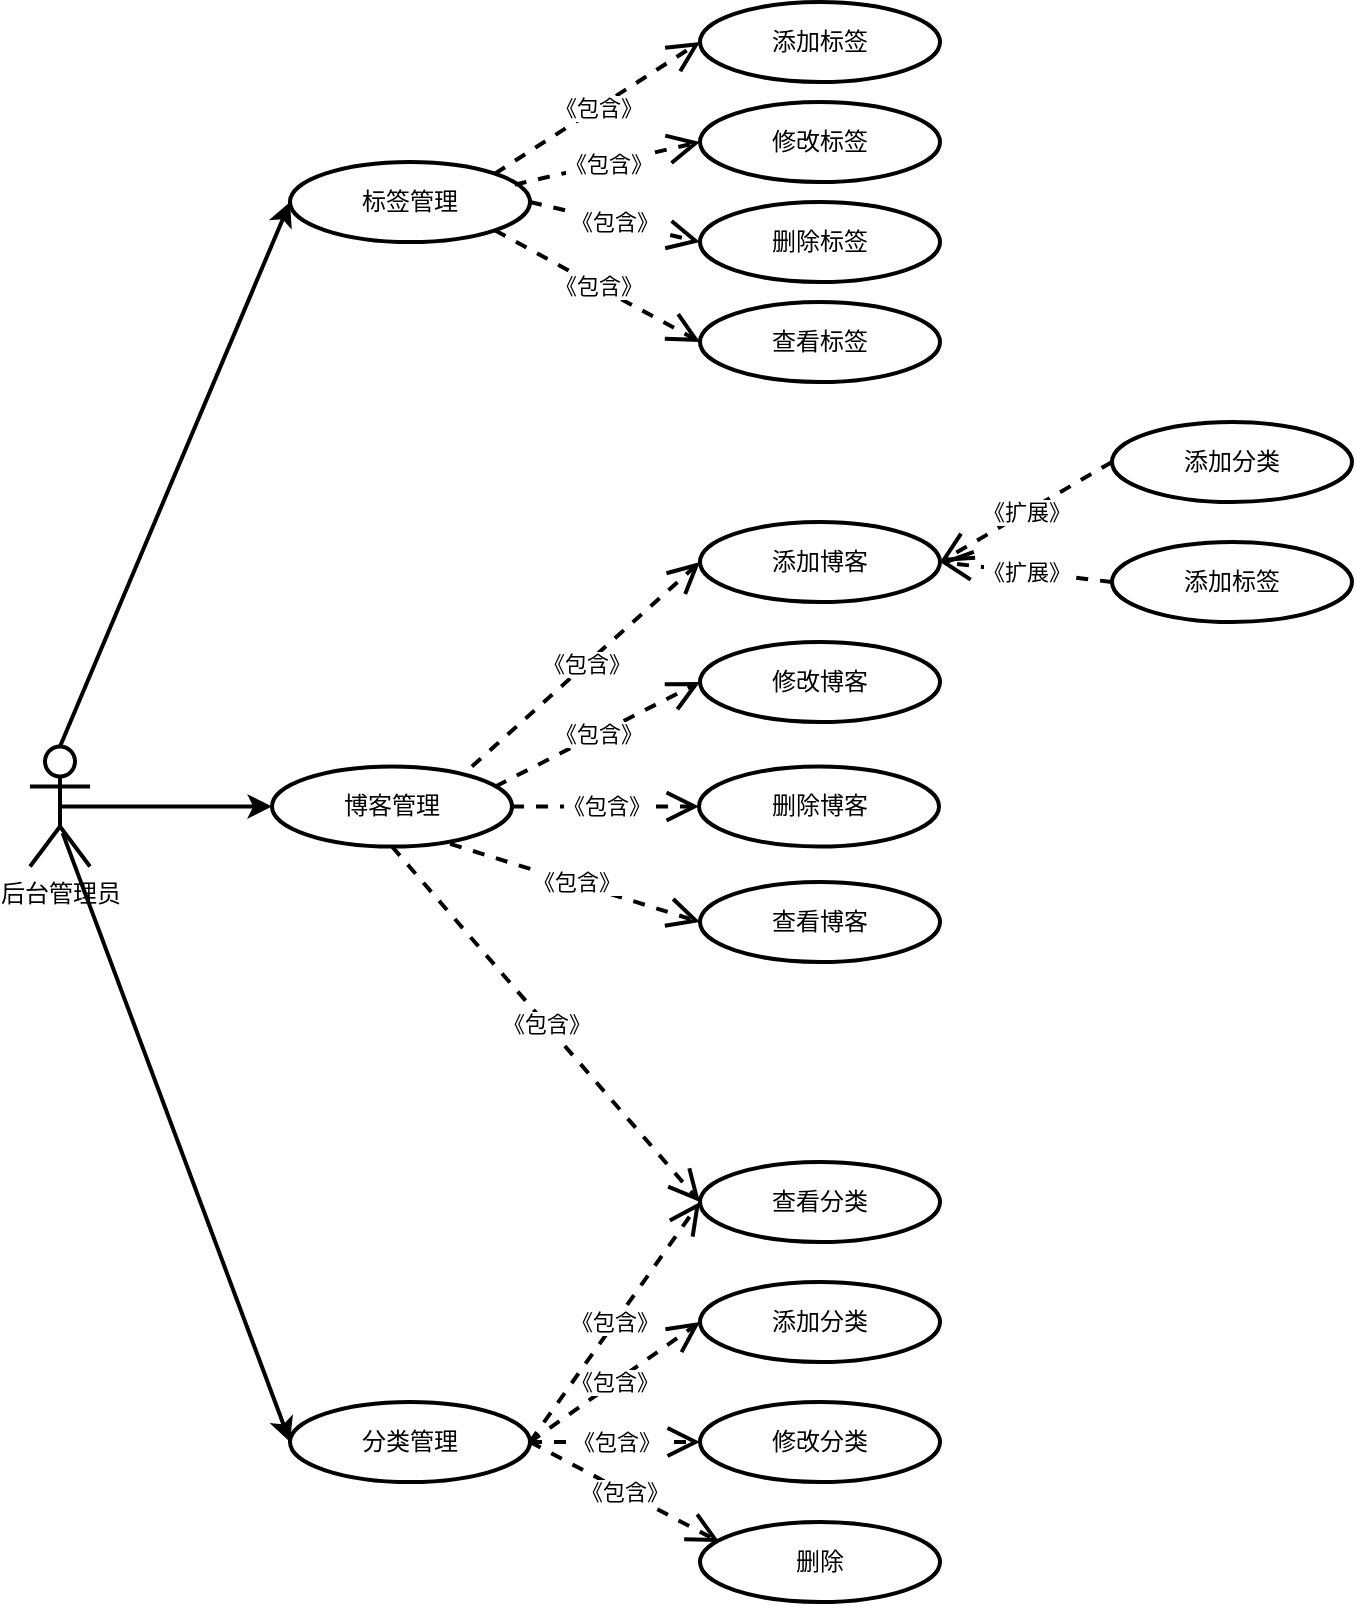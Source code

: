 <mxfile version="24.2.3" type="github">
  <diagram name="第 1 页" id="pe9sap4QaWVrpEyMOnEe">
    <mxGraphModel dx="1434" dy="746" grid="1" gridSize="10" guides="1" tooltips="1" connect="1" arrows="1" fold="1" page="1" pageScale="1" pageWidth="827" pageHeight="1169" math="0" shadow="0">
      <root>
        <mxCell id="0" />
        <mxCell id="1" parent="0" />
        <mxCell id="uvk9hI2O3WgVnZL8qZCz-1" value="后台管理员" style="shape=umlActor;verticalLabelPosition=bottom;verticalAlign=top;html=1;strokeWidth=2;" parent="1" vertex="1">
          <mxGeometry x="79" y="532.25" width="30" height="60" as="geometry" />
        </mxCell>
        <mxCell id="uvk9hI2O3WgVnZL8qZCz-2" value="标签管理" style="ellipse;whiteSpace=wrap;html=1;strokeWidth=2;" parent="1" vertex="1">
          <mxGeometry x="209" y="240" width="120" height="40" as="geometry" />
        </mxCell>
        <mxCell id="uvk9hI2O3WgVnZL8qZCz-3" value="分类管理" style="ellipse;whiteSpace=wrap;html=1;strokeWidth=2;" parent="1" vertex="1">
          <mxGeometry x="209" y="860" width="120" height="40" as="geometry" />
        </mxCell>
        <mxCell id="uvk9hI2O3WgVnZL8qZCz-4" value="博客管理" style="ellipse;whiteSpace=wrap;html=1;strokeWidth=2;" parent="1" vertex="1">
          <mxGeometry x="200" y="542.25" width="120" height="40" as="geometry" />
        </mxCell>
        <mxCell id="uvk9hI2O3WgVnZL8qZCz-5" value="删除标签" style="ellipse;whiteSpace=wrap;html=1;strokeWidth=2;" parent="1" vertex="1">
          <mxGeometry x="414" y="260" width="120" height="40" as="geometry" />
        </mxCell>
        <mxCell id="uvk9hI2O3WgVnZL8qZCz-6" value="修改标签" style="ellipse;whiteSpace=wrap;html=1;strokeWidth=2;" parent="1" vertex="1">
          <mxGeometry x="414" y="210" width="120" height="40" as="geometry" />
        </mxCell>
        <mxCell id="uvk9hI2O3WgVnZL8qZCz-7" value="添加标签" style="ellipse;whiteSpace=wrap;html=1;strokeWidth=2;" parent="1" vertex="1">
          <mxGeometry x="414" y="160" width="120" height="40" as="geometry" />
        </mxCell>
        <mxCell id="uvk9hI2O3WgVnZL8qZCz-8" value="《包含》" style="endArrow=open;endSize=12;dashed=1;html=1;rounded=0;exitX=1;exitY=0;exitDx=0;exitDy=0;entryX=0;entryY=0.5;entryDx=0;entryDy=0;strokeWidth=2;" parent="1" source="uvk9hI2O3WgVnZL8qZCz-2" target="uvk9hI2O3WgVnZL8qZCz-7" edge="1">
          <mxGeometry width="160" relative="1" as="geometry">
            <mxPoint x="419" y="270" as="sourcePoint" />
            <mxPoint x="579" y="270" as="targetPoint" />
          </mxGeometry>
        </mxCell>
        <mxCell id="uvk9hI2O3WgVnZL8qZCz-10" value="《包含》" style="endArrow=open;endSize=12;dashed=1;html=1;rounded=0;exitX=0.936;exitY=0.283;exitDx=0;exitDy=0;entryX=0;entryY=0.5;entryDx=0;entryDy=0;exitPerimeter=0;strokeWidth=2;" parent="1" source="uvk9hI2O3WgVnZL8qZCz-2" target="uvk9hI2O3WgVnZL8qZCz-6" edge="1">
          <mxGeometry width="160" relative="1" as="geometry">
            <mxPoint x="351" y="266" as="sourcePoint" />
            <mxPoint x="379" y="210" as="targetPoint" />
          </mxGeometry>
        </mxCell>
        <mxCell id="uvk9hI2O3WgVnZL8qZCz-11" value="《包含》" style="endArrow=open;endSize=12;dashed=1;html=1;rounded=0;exitX=1;exitY=0.5;exitDx=0;exitDy=0;entryX=0;entryY=0.5;entryDx=0;entryDy=0;strokeWidth=2;" parent="1" source="uvk9hI2O3WgVnZL8qZCz-2" target="uvk9hI2O3WgVnZL8qZCz-5" edge="1">
          <mxGeometry width="160" relative="1" as="geometry">
            <mxPoint x="361" y="276" as="sourcePoint" />
            <mxPoint x="389" y="220" as="targetPoint" />
          </mxGeometry>
        </mxCell>
        <mxCell id="uvk9hI2O3WgVnZL8qZCz-12" value="添加博客" style="ellipse;whiteSpace=wrap;html=1;strokeWidth=2;" parent="1" vertex="1">
          <mxGeometry x="414" y="420" width="120" height="40" as="geometry" />
        </mxCell>
        <mxCell id="uvk9hI2O3WgVnZL8qZCz-13" value="修改博客" style="ellipse;whiteSpace=wrap;html=1;strokeWidth=2;" parent="1" vertex="1">
          <mxGeometry x="414" y="480" width="120" height="40" as="geometry" />
        </mxCell>
        <mxCell id="uvk9hI2O3WgVnZL8qZCz-14" value="删除博客" style="ellipse;whiteSpace=wrap;html=1;strokeWidth=2;" parent="1" vertex="1">
          <mxGeometry x="413.5" y="542.25" width="120" height="40" as="geometry" />
        </mxCell>
        <mxCell id="uvk9hI2O3WgVnZL8qZCz-15" value="查看分类" style="ellipse;whiteSpace=wrap;html=1;strokeWidth=2;" parent="1" vertex="1">
          <mxGeometry x="414" y="740" width="120" height="40" as="geometry" />
        </mxCell>
        <mxCell id="uvk9hI2O3WgVnZL8qZCz-16" value="添加分类" style="ellipse;whiteSpace=wrap;html=1;strokeWidth=2;" parent="1" vertex="1">
          <mxGeometry x="414" y="800" width="120" height="40" as="geometry" />
        </mxCell>
        <mxCell id="uvk9hI2O3WgVnZL8qZCz-17" value="修改分类" style="ellipse;whiteSpace=wrap;html=1;strokeWidth=2;" parent="1" vertex="1">
          <mxGeometry x="414" y="860" width="120" height="40" as="geometry" />
        </mxCell>
        <mxCell id="uvk9hI2O3WgVnZL8qZCz-19" value="删除" style="ellipse;whiteSpace=wrap;html=1;strokeWidth=2;" parent="1" vertex="1">
          <mxGeometry x="414" y="920" width="120" height="40" as="geometry" />
        </mxCell>
        <mxCell id="uvk9hI2O3WgVnZL8qZCz-20" value="查看标签" style="ellipse;whiteSpace=wrap;html=1;strokeWidth=2;" parent="1" vertex="1">
          <mxGeometry x="414" y="310" width="120" height="40" as="geometry" />
        </mxCell>
        <mxCell id="uvk9hI2O3WgVnZL8qZCz-21" value="《包含》" style="endArrow=open;endSize=12;dashed=1;html=1;rounded=0;exitX=1;exitY=1;exitDx=0;exitDy=0;entryX=0;entryY=0.5;entryDx=0;entryDy=0;strokeWidth=2;" parent="1" source="uvk9hI2O3WgVnZL8qZCz-2" target="uvk9hI2O3WgVnZL8qZCz-20" edge="1">
          <mxGeometry width="160" relative="1" as="geometry">
            <mxPoint x="369" y="280" as="sourcePoint" />
            <mxPoint x="441" y="274" as="targetPoint" />
          </mxGeometry>
        </mxCell>
        <mxCell id="uvk9hI2O3WgVnZL8qZCz-24" value="查看博客" style="ellipse;whiteSpace=wrap;html=1;strokeWidth=2;" parent="1" vertex="1">
          <mxGeometry x="414" y="600" width="120" height="40" as="geometry" />
        </mxCell>
        <mxCell id="uvk9hI2O3WgVnZL8qZCz-25" value="《包含》" style="endArrow=open;endSize=12;dashed=1;html=1;rounded=0;exitX=0.833;exitY=0;exitDx=0;exitDy=0;entryX=0;entryY=0.5;entryDx=0;entryDy=0;exitPerimeter=0;strokeWidth=2;" parent="1" source="uvk9hI2O3WgVnZL8qZCz-4" target="uvk9hI2O3WgVnZL8qZCz-12" edge="1">
          <mxGeometry width="160" relative="1" as="geometry">
            <mxPoint x="289" y="570" as="sourcePoint" />
            <mxPoint x="409" y="431" as="targetPoint" />
          </mxGeometry>
        </mxCell>
        <mxCell id="uvk9hI2O3WgVnZL8qZCz-26" value="《包含》" style="endArrow=open;endSize=12;dashed=1;html=1;rounded=0;exitX=0.931;exitY=0.25;exitDx=0;exitDy=0;entryX=0;entryY=0.5;entryDx=0;entryDy=0;exitPerimeter=0;strokeWidth=2;" parent="1" source="uvk9hI2O3WgVnZL8qZCz-4" target="uvk9hI2O3WgVnZL8qZCz-13" edge="1">
          <mxGeometry width="160" relative="1" as="geometry">
            <mxPoint x="299" y="580" as="sourcePoint" />
            <mxPoint x="419" y="441" as="targetPoint" />
          </mxGeometry>
        </mxCell>
        <mxCell id="uvk9hI2O3WgVnZL8qZCz-27" value="《包含》" style="endArrow=open;endSize=12;dashed=1;html=1;rounded=0;entryX=0;entryY=0.5;entryDx=0;entryDy=0;exitX=1;exitY=0.5;exitDx=0;exitDy=0;strokeWidth=2;" parent="1" source="uvk9hI2O3WgVnZL8qZCz-4" target="uvk9hI2O3WgVnZL8qZCz-14" edge="1">
          <mxGeometry width="160" relative="1" as="geometry">
            <mxPoint x="319" y="590" as="sourcePoint" />
            <mxPoint x="429" y="451" as="targetPoint" />
          </mxGeometry>
        </mxCell>
        <mxCell id="uvk9hI2O3WgVnZL8qZCz-28" value="《包含》" style="endArrow=open;endSize=12;dashed=1;html=1;rounded=0;exitX=0.742;exitY=0.967;exitDx=0;exitDy=0;entryX=0;entryY=0.5;entryDx=0;entryDy=0;exitPerimeter=0;strokeWidth=2;" parent="1" source="uvk9hI2O3WgVnZL8qZCz-4" target="uvk9hI2O3WgVnZL8qZCz-24" edge="1">
          <mxGeometry width="160" relative="1" as="geometry">
            <mxPoint x="319" y="600" as="sourcePoint" />
            <mxPoint x="439" y="461" as="targetPoint" />
          </mxGeometry>
        </mxCell>
        <mxCell id="uvk9hI2O3WgVnZL8qZCz-29" value="《包含》" style="endArrow=open;endSize=12;dashed=1;html=1;rounded=0;exitX=0.5;exitY=1;exitDx=0;exitDy=0;entryX=0;entryY=0.5;entryDx=0;entryDy=0;strokeWidth=2;" parent="1" source="uvk9hI2O3WgVnZL8qZCz-4" target="uvk9hI2O3WgVnZL8qZCz-15" edge="1">
          <mxGeometry width="160" relative="1" as="geometry">
            <mxPoint x="299" y="610" as="sourcePoint" />
            <mxPoint x="419" y="471" as="targetPoint" />
          </mxGeometry>
        </mxCell>
        <mxCell id="uvk9hI2O3WgVnZL8qZCz-30" value="《包含》" style="endArrow=open;endSize=12;dashed=1;html=1;rounded=0;exitX=1;exitY=0.5;exitDx=0;exitDy=0;entryX=0.081;entryY=0.25;entryDx=0;entryDy=0;entryPerimeter=0;strokeWidth=2;" parent="1" source="uvk9hI2O3WgVnZL8qZCz-3" target="uvk9hI2O3WgVnZL8qZCz-19" edge="1">
          <mxGeometry width="160" relative="1" as="geometry">
            <mxPoint x="375.0" y="820" as="sourcePoint" />
            <mxPoint x="464.64" y="715" as="targetPoint" />
          </mxGeometry>
        </mxCell>
        <mxCell id="uvk9hI2O3WgVnZL8qZCz-31" value="《包含》" style="endArrow=open;endSize=12;dashed=1;html=1;rounded=0;exitX=1;exitY=0.5;exitDx=0;exitDy=0;entryX=0;entryY=0.5;entryDx=0;entryDy=0;strokeWidth=2;" parent="1" source="uvk9hI2O3WgVnZL8qZCz-3" target="uvk9hI2O3WgVnZL8qZCz-17" edge="1">
          <mxGeometry width="160" relative="1" as="geometry">
            <mxPoint x="396.96" y="810.68" as="sourcePoint" />
            <mxPoint x="474.64" y="725" as="targetPoint" />
          </mxGeometry>
        </mxCell>
        <mxCell id="uvk9hI2O3WgVnZL8qZCz-32" value="《包含》" style="endArrow=open;endSize=12;dashed=1;html=1;rounded=0;exitX=1;exitY=0.5;exitDx=0;exitDy=0;entryX=0;entryY=0.5;entryDx=0;entryDy=0;strokeWidth=2;" parent="1" source="uvk9hI2O3WgVnZL8qZCz-3" target="uvk9hI2O3WgVnZL8qZCz-16" edge="1">
          <mxGeometry width="160" relative="1" as="geometry">
            <mxPoint x="387.066" y="785.858" as="sourcePoint" />
            <mxPoint x="484.64" y="735" as="targetPoint" />
          </mxGeometry>
        </mxCell>
        <mxCell id="uvk9hI2O3WgVnZL8qZCz-33" value="《包含》" style="endArrow=open;endSize=12;dashed=1;html=1;rounded=0;exitX=1;exitY=0.5;exitDx=0;exitDy=0;entryX=0;entryY=0.5;entryDx=0;entryDy=0;strokeWidth=2;" parent="1" source="uvk9hI2O3WgVnZL8qZCz-3" target="uvk9hI2O3WgVnZL8qZCz-15" edge="1">
          <mxGeometry width="160" relative="1" as="geometry">
            <mxPoint x="369.0" y="781.32" as="sourcePoint" />
            <mxPoint x="494.64" y="745" as="targetPoint" />
          </mxGeometry>
        </mxCell>
        <mxCell id="uvk9hI2O3WgVnZL8qZCz-34" value="添加标签" style="ellipse;whiteSpace=wrap;html=1;strokeWidth=2;" parent="1" vertex="1">
          <mxGeometry x="620" y="430" width="120" height="40" as="geometry" />
        </mxCell>
        <mxCell id="uvk9hI2O3WgVnZL8qZCz-35" value="添加分类" style="ellipse;whiteSpace=wrap;html=1;strokeWidth=2;" parent="1" vertex="1">
          <mxGeometry x="620" y="370" width="120" height="40" as="geometry" />
        </mxCell>
        <mxCell id="uvk9hI2O3WgVnZL8qZCz-37" value="《扩展》" style="endArrow=open;endSize=12;dashed=1;html=1;rounded=0;exitX=0;exitY=0.5;exitDx=0;exitDy=0;entryX=1;entryY=0.5;entryDx=0;entryDy=0;strokeWidth=2;" parent="1" source="uvk9hI2O3WgVnZL8qZCz-35" target="uvk9hI2O3WgVnZL8qZCz-12" edge="1">
          <mxGeometry x="-0.002" width="160" relative="1" as="geometry">
            <mxPoint x="331" y="384" as="sourcePoint" />
            <mxPoint x="530" y="420" as="targetPoint" />
            <mxPoint as="offset" />
          </mxGeometry>
        </mxCell>
        <mxCell id="uvk9hI2O3WgVnZL8qZCz-38" value="《扩展》" style="endArrow=open;endSize=12;dashed=1;html=1;rounded=0;exitX=0;exitY=0.5;exitDx=0;exitDy=0;entryX=1;entryY=0.5;entryDx=0;entryDy=0;strokeWidth=2;" parent="1" source="uvk9hI2O3WgVnZL8qZCz-34" target="uvk9hI2O3WgVnZL8qZCz-12" edge="1">
          <mxGeometry width="160" relative="1" as="geometry">
            <mxPoint x="649" y="480" as="sourcePoint" />
            <mxPoint x="509" y="490" as="targetPoint" />
          </mxGeometry>
        </mxCell>
        <mxCell id="uvk9hI2O3WgVnZL8qZCz-41" value="" style="endArrow=classic;html=1;rounded=0;entryX=0;entryY=0.5;entryDx=0;entryDy=0;exitX=0.5;exitY=0;exitDx=0;exitDy=0;exitPerimeter=0;strokeWidth=2;" parent="1" source="uvk9hI2O3WgVnZL8qZCz-1" target="uvk9hI2O3WgVnZL8qZCz-2" edge="1">
          <mxGeometry width="50" height="50" relative="1" as="geometry">
            <mxPoint x="379" y="602.25" as="sourcePoint" />
            <mxPoint x="429" y="552.25" as="targetPoint" />
          </mxGeometry>
        </mxCell>
        <mxCell id="uvk9hI2O3WgVnZL8qZCz-43" value="" style="endArrow=classic;html=1;rounded=0;entryX=0;entryY=0.5;entryDx=0;entryDy=0;exitX=0.544;exitY=0.722;exitDx=0;exitDy=0;exitPerimeter=0;strokeWidth=2;" parent="1" source="uvk9hI2O3WgVnZL8qZCz-1" target="uvk9hI2O3WgVnZL8qZCz-3" edge="1">
          <mxGeometry width="50" height="50" relative="1" as="geometry">
            <mxPoint x="104" y="542.25" as="sourcePoint" />
            <mxPoint x="169" y="422.25" as="targetPoint" />
          </mxGeometry>
        </mxCell>
        <mxCell id="uvk9hI2O3WgVnZL8qZCz-44" value="" style="endArrow=classic;html=1;rounded=0;entryX=0;entryY=0.5;entryDx=0;entryDy=0;exitX=0.5;exitY=0.5;exitDx=0;exitDy=0;exitPerimeter=0;strokeWidth=2;" parent="1" source="uvk9hI2O3WgVnZL8qZCz-1" target="uvk9hI2O3WgVnZL8qZCz-4" edge="1">
          <mxGeometry width="50" height="50" relative="1" as="geometry">
            <mxPoint x="114" y="552.25" as="sourcePoint" />
            <mxPoint x="179" y="432.25" as="targetPoint" />
          </mxGeometry>
        </mxCell>
      </root>
    </mxGraphModel>
  </diagram>
</mxfile>
